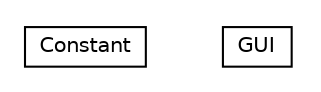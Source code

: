 #!/usr/local/bin/dot
#
# Class diagram 
# Generated by UMLGraph version 5.1 (http://www.umlgraph.org/)
#

digraph G {
	edge [fontname="Helvetica",fontsize=10,labelfontname="Helvetica",labelfontsize=10];
	node [fontname="Helvetica",fontsize=10,shape=plaintext];
	nodesep=0.25;
	ranksep=0.5;
	// org.universAAL.lddi.lib.ieeex73std.gui.Constant
	c662694 [label=<<table title="org.universAAL.lddi.lib.ieeex73std.gui.Constant" border="0" cellborder="1" cellspacing="0" cellpadding="2" port="p" href="./Constant.html">
		<tr><td><table border="0" cellspacing="0" cellpadding="1">
<tr><td align="center" balign="center"> Constant </td></tr>
		</table></td></tr>
		</table>>, fontname="Helvetica", fontcolor="black", fontsize=10.0];
	// org.universAAL.lddi.lib.ieeex73std.gui.GUI
	c662695 [label=<<table title="org.universAAL.lddi.lib.ieeex73std.gui.GUI" border="0" cellborder="1" cellspacing="0" cellpadding="2" port="p" href="./GUI.html">
		<tr><td><table border="0" cellspacing="0" cellpadding="1">
<tr><td align="center" balign="center"> GUI </td></tr>
		</table></td></tr>
		</table>>, fontname="Helvetica", fontcolor="black", fontsize=10.0];
}

